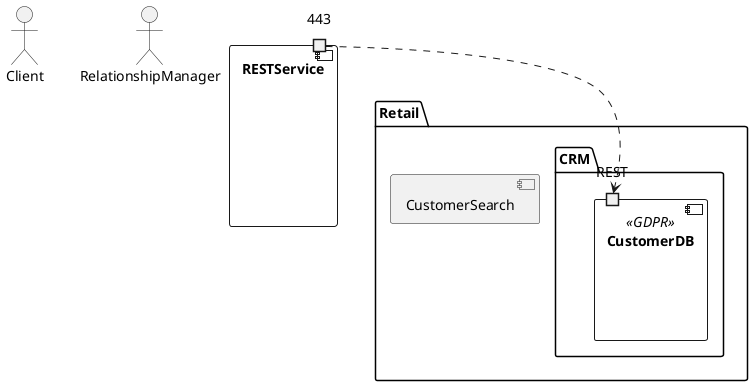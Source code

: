 @startuml sample
allowmixing

actor Client 

actor RelationshipManager 

component RESTService  {
    port 443
}

package Retail.CRM { 
component CustomerDB <<GDPR>> {
    port 443
    port REST
}
 
}
package Retail { 
component CustomerSearch  {
    port 443
}
 
}
443 ..> REST

@enduml
